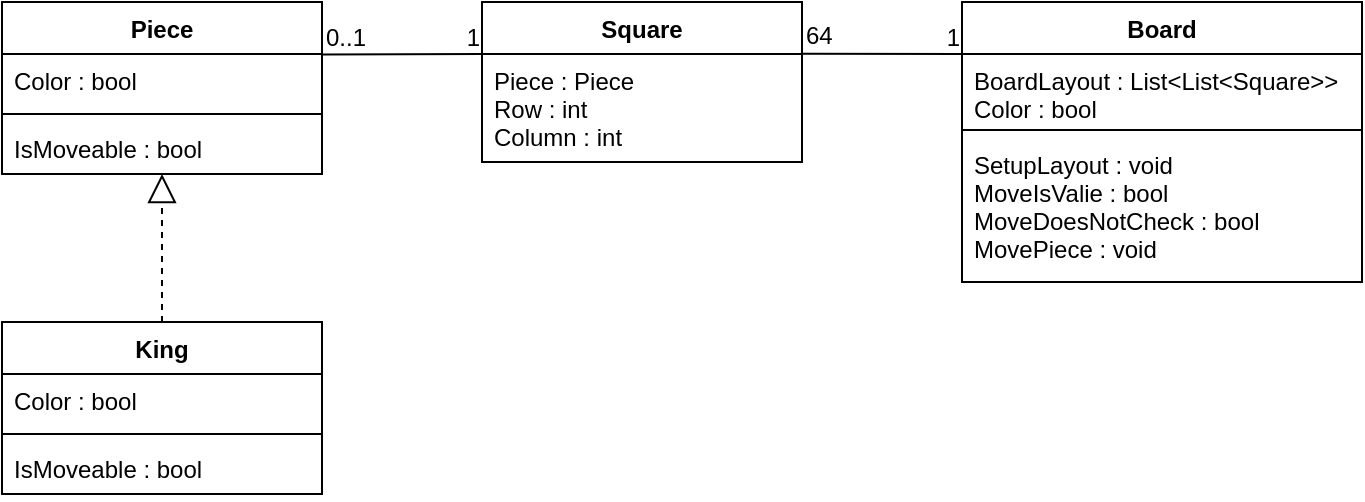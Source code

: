 <mxfile version="17.4.5" type="device"><diagram id="C5RBs43oDa-KdzZeNtuy" name="Page-1"><mxGraphModel dx="830" dy="431" grid="1" gridSize="10" guides="1" tooltips="1" connect="1" arrows="1" fold="1" page="1" pageScale="1" pageWidth="827" pageHeight="1169" math="0" shadow="0"><root><mxCell id="WIyWlLk6GJQsqaUBKTNV-0"/><mxCell id="WIyWlLk6GJQsqaUBKTNV-1" parent="WIyWlLk6GJQsqaUBKTNV-0"/><mxCell id="ChiS2h6ukrLQg-4tu0Li-1" value="Square" style="swimlane;fontStyle=1;align=center;verticalAlign=top;childLayout=stackLayout;horizontal=1;startSize=26;horizontalStack=0;resizeParent=1;resizeParentMax=0;resizeLast=0;collapsible=1;marginBottom=0;" parent="WIyWlLk6GJQsqaUBKTNV-1" vertex="1"><mxGeometry x="280" y="120" width="160" height="80" as="geometry"/></mxCell><mxCell id="ChiS2h6ukrLQg-4tu0Li-2" value="Piece : Piece&#10;Row : int&#10;Column : int" style="text;strokeColor=none;fillColor=none;align=left;verticalAlign=top;spacingLeft=4;spacingRight=4;overflow=hidden;rotatable=0;points=[[0,0.5],[1,0.5]];portConstraint=eastwest;" parent="ChiS2h6ukrLQg-4tu0Li-1" vertex="1"><mxGeometry y="26" width="160" height="54" as="geometry"/></mxCell><mxCell id="ChiS2h6ukrLQg-4tu0Li-5" value="Board" style="swimlane;fontStyle=1;align=center;verticalAlign=top;childLayout=stackLayout;horizontal=1;startSize=26;horizontalStack=0;resizeParent=1;resizeParentMax=0;resizeLast=0;collapsible=1;marginBottom=0;" parent="WIyWlLk6GJQsqaUBKTNV-1" vertex="1"><mxGeometry x="520" y="120" width="200" height="140" as="geometry"/></mxCell><mxCell id="ChiS2h6ukrLQg-4tu0Li-6" value="BoardLayout : List&lt;List&lt;Square&gt;&gt;&#10;Color : bool" style="text;strokeColor=none;fillColor=none;align=left;verticalAlign=top;spacingLeft=4;spacingRight=4;overflow=hidden;rotatable=0;points=[[0,0.5],[1,0.5]];portConstraint=eastwest;" parent="ChiS2h6ukrLQg-4tu0Li-5" vertex="1"><mxGeometry y="26" width="200" height="34" as="geometry"/></mxCell><mxCell id="ChiS2h6ukrLQg-4tu0Li-7" value="" style="line;strokeWidth=1;fillColor=none;align=left;verticalAlign=middle;spacingTop=-1;spacingLeft=3;spacingRight=3;rotatable=0;labelPosition=right;points=[];portConstraint=eastwest;" parent="ChiS2h6ukrLQg-4tu0Li-5" vertex="1"><mxGeometry y="60" width="200" height="8" as="geometry"/></mxCell><mxCell id="ChiS2h6ukrLQg-4tu0Li-8" value="SetupLayout : void&#10;MoveIsValie : bool&#10;MoveDoesNotCheck : bool&#10;MovePiece : void" style="text;strokeColor=none;fillColor=none;align=left;verticalAlign=top;spacingLeft=4;spacingRight=4;overflow=hidden;rotatable=0;points=[[0,0.5],[1,0.5]];portConstraint=eastwest;" parent="ChiS2h6ukrLQg-4tu0Li-5" vertex="1"><mxGeometry y="68" width="200" height="72" as="geometry"/></mxCell><mxCell id="ChiS2h6ukrLQg-4tu0Li-10" value="Piece" style="swimlane;fontStyle=1;align=center;verticalAlign=top;childLayout=stackLayout;horizontal=1;startSize=26;horizontalStack=0;resizeParent=1;resizeParentMax=0;resizeLast=0;collapsible=1;marginBottom=0;" parent="WIyWlLk6GJQsqaUBKTNV-1" vertex="1"><mxGeometry x="40" y="120" width="160" height="86" as="geometry"/></mxCell><mxCell id="ChiS2h6ukrLQg-4tu0Li-11" value="Color : bool&#10;" style="text;strokeColor=none;fillColor=none;align=left;verticalAlign=top;spacingLeft=4;spacingRight=4;overflow=hidden;rotatable=0;points=[[0,0.5],[1,0.5]];portConstraint=eastwest;" parent="ChiS2h6ukrLQg-4tu0Li-10" vertex="1"><mxGeometry y="26" width="160" height="26" as="geometry"/></mxCell><mxCell id="ChiS2h6ukrLQg-4tu0Li-12" value="" style="line;strokeWidth=1;fillColor=none;align=left;verticalAlign=middle;spacingTop=-1;spacingLeft=3;spacingRight=3;rotatable=0;labelPosition=right;points=[];portConstraint=eastwest;" parent="ChiS2h6ukrLQg-4tu0Li-10" vertex="1"><mxGeometry y="52" width="160" height="8" as="geometry"/></mxCell><mxCell id="ChiS2h6ukrLQg-4tu0Li-13" value="IsMoveable : bool" style="text;strokeColor=none;fillColor=none;align=left;verticalAlign=top;spacingLeft=4;spacingRight=4;overflow=hidden;rotatable=0;points=[[0,0.5],[1,0.5]];portConstraint=eastwest;" parent="ChiS2h6ukrLQg-4tu0Li-10" vertex="1"><mxGeometry y="60" width="160" height="26" as="geometry"/></mxCell><mxCell id="ChiS2h6ukrLQg-4tu0Li-23" value="King" style="swimlane;fontStyle=1;align=center;verticalAlign=top;childLayout=stackLayout;horizontal=1;startSize=26;horizontalStack=0;resizeParent=1;resizeParentMax=0;resizeLast=0;collapsible=1;marginBottom=0;" parent="WIyWlLk6GJQsqaUBKTNV-1" vertex="1"><mxGeometry x="40" y="280" width="160" height="86" as="geometry"/></mxCell><mxCell id="ChiS2h6ukrLQg-4tu0Li-24" value="Color : bool&#10;" style="text;strokeColor=none;fillColor=none;align=left;verticalAlign=top;spacingLeft=4;spacingRight=4;overflow=hidden;rotatable=0;points=[[0,0.5],[1,0.5]];portConstraint=eastwest;" parent="ChiS2h6ukrLQg-4tu0Li-23" vertex="1"><mxGeometry y="26" width="160" height="26" as="geometry"/></mxCell><mxCell id="ChiS2h6ukrLQg-4tu0Li-25" value="" style="line;strokeWidth=1;fillColor=none;align=left;verticalAlign=middle;spacingTop=-1;spacingLeft=3;spacingRight=3;rotatable=0;labelPosition=right;points=[];portConstraint=eastwest;" parent="ChiS2h6ukrLQg-4tu0Li-23" vertex="1"><mxGeometry y="52" width="160" height="8" as="geometry"/></mxCell><mxCell id="ChiS2h6ukrLQg-4tu0Li-26" value="IsMoveable : bool" style="text;strokeColor=none;fillColor=none;align=left;verticalAlign=top;spacingLeft=4;spacingRight=4;overflow=hidden;rotatable=0;points=[[0,0.5],[1,0.5]];portConstraint=eastwest;" parent="ChiS2h6ukrLQg-4tu0Li-23" vertex="1"><mxGeometry y="60" width="160" height="26" as="geometry"/></mxCell><mxCell id="43CvDCvZl65OkfPe9JI4-0" value="" style="endArrow=none;html=1;rounded=0;entryX=0.001;entryY=0.001;entryDx=0;entryDy=0;exitX=1;exitY=-0.002;exitDx=0;exitDy=0;exitPerimeter=0;entryPerimeter=0;" edge="1" parent="WIyWlLk6GJQsqaUBKTNV-1" source="ChiS2h6ukrLQg-4tu0Li-2" target="ChiS2h6ukrLQg-4tu0Li-6"><mxGeometry relative="1" as="geometry"><mxPoint x="330" y="270" as="sourcePoint"/><mxPoint x="490" y="270" as="targetPoint"/></mxGeometry></mxCell><mxCell id="43CvDCvZl65OkfPe9JI4-1" value="64" style="resizable=0;html=1;align=left;verticalAlign=bottom;" connectable="0" vertex="1" parent="43CvDCvZl65OkfPe9JI4-0"><mxGeometry x="-1" relative="1" as="geometry"/></mxCell><mxCell id="43CvDCvZl65OkfPe9JI4-2" value="1" style="resizable=0;html=1;align=right;verticalAlign=bottom;" connectable="0" vertex="1" parent="43CvDCvZl65OkfPe9JI4-0"><mxGeometry x="1" relative="1" as="geometry"/></mxCell><mxCell id="43CvDCvZl65OkfPe9JI4-3" value="" style="endArrow=none;html=1;rounded=0;entryX=-0.001;entryY=0;entryDx=0;entryDy=0;exitX=0.999;exitY=0.01;exitDx=0;exitDy=0;exitPerimeter=0;entryPerimeter=0;" edge="1" parent="WIyWlLk6GJQsqaUBKTNV-1" source="ChiS2h6ukrLQg-4tu0Li-11" target="ChiS2h6ukrLQg-4tu0Li-2"><mxGeometry relative="1" as="geometry"><mxPoint x="200" y="150.002" as="sourcePoint"/><mxPoint x="320.2" y="150.144" as="targetPoint"/></mxGeometry></mxCell><mxCell id="43CvDCvZl65OkfPe9JI4-4" value="0..1" style="resizable=0;html=1;align=left;verticalAlign=bottom;" connectable="0" vertex="1" parent="43CvDCvZl65OkfPe9JI4-3"><mxGeometry x="-1" relative="1" as="geometry"/></mxCell><mxCell id="43CvDCvZl65OkfPe9JI4-5" value="1" style="resizable=0;html=1;align=right;verticalAlign=bottom;" connectable="0" vertex="1" parent="43CvDCvZl65OkfPe9JI4-3"><mxGeometry x="1" relative="1" as="geometry"/></mxCell><mxCell id="43CvDCvZl65OkfPe9JI4-6" value="" style="endArrow=block;dashed=1;endFill=0;endSize=12;html=1;rounded=0;exitX=0.5;exitY=0;exitDx=0;exitDy=0;entryX=0.5;entryY=1;entryDx=0;entryDy=0;" edge="1" parent="WIyWlLk6GJQsqaUBKTNV-1" source="ChiS2h6ukrLQg-4tu0Li-23" target="ChiS2h6ukrLQg-4tu0Li-10"><mxGeometry width="160" relative="1" as="geometry"><mxPoint x="140" y="210" as="sourcePoint"/><mxPoint x="300" y="210" as="targetPoint"/></mxGeometry></mxCell></root></mxGraphModel></diagram></mxfile>